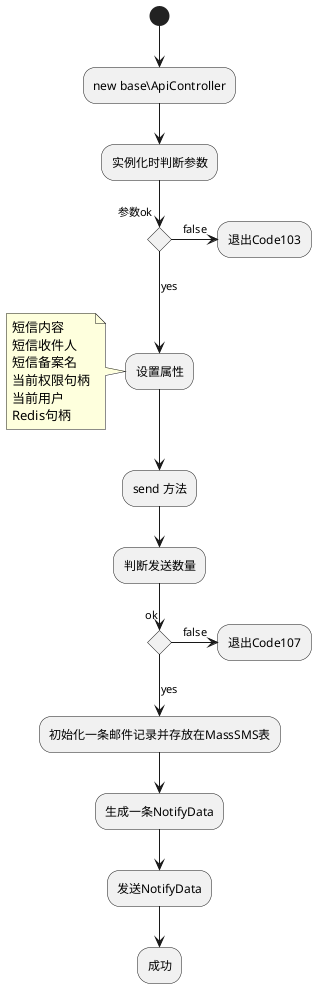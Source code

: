@startuml
(*) --> new base\ApiController
    -->实例化时判断参数
    if "参数ok" then
        -->[yes] 设置属性
        note left: 短信内容\n短信收件人\n短信备案名\n当前权限句柄\n当前用户\nRedis句柄
        --> send 方法
        --> 判断发送数量
        if "ok" then
            -->[yes] 初始化一条邮件记录并存放在MassSMS表
            --> 生成一条NotifyData
            --> 发送NotifyData
            --> 成功
        else
            ->[false] 退出Code107
        endif
    else
        ->[false] 退出Code103
    endif

    
@enduml
